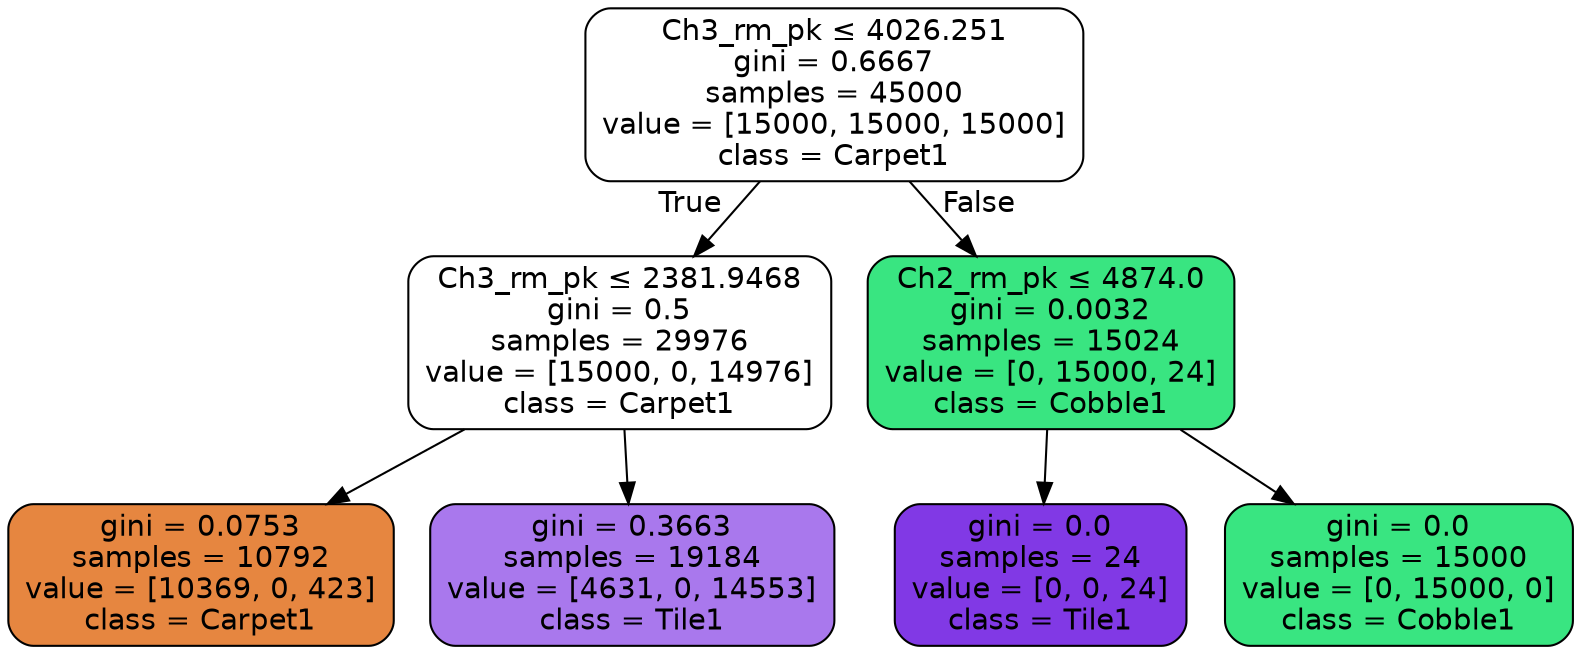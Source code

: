 digraph Tree {
node [shape=box, style="filled, rounded", color="black", fontname=helvetica] ;
edge [fontname=helvetica] ;
0 [label=<Ch3_rm_pk &le; 4026.251<br/>gini = 0.6667<br/>samples = 45000<br/>value = [15000, 15000, 15000]<br/>class = Carpet1>, fillcolor="#e5813900"] ;
1 [label=<Ch3_rm_pk &le; 2381.9468<br/>gini = 0.5<br/>samples = 29976<br/>value = [15000, 0, 14976]<br/>class = Carpet1>, fillcolor="#e5813900"] ;
0 -> 1 [labeldistance=2.5, labelangle=45, headlabel="True"] ;
2 [label=<gini = 0.0753<br/>samples = 10792<br/>value = [10369, 0, 423]<br/>class = Carpet1>, fillcolor="#e58139f5"] ;
1 -> 2 ;
3 [label=<gini = 0.3663<br/>samples = 19184<br/>value = [4631, 0, 14553]<br/>class = Tile1>, fillcolor="#8139e5ae"] ;
1 -> 3 ;
4 [label=<Ch2_rm_pk &le; 4874.0<br/>gini = 0.0032<br/>samples = 15024<br/>value = [0, 15000, 24]<br/>class = Cobble1>, fillcolor="#39e581ff"] ;
0 -> 4 [labeldistance=2.5, labelangle=-45, headlabel="False"] ;
5 [label=<gini = 0.0<br/>samples = 24<br/>value = [0, 0, 24]<br/>class = Tile1>, fillcolor="#8139e5ff"] ;
4 -> 5 ;
6 [label=<gini = 0.0<br/>samples = 15000<br/>value = [0, 15000, 0]<br/>class = Cobble1>, fillcolor="#39e581ff"] ;
4 -> 6 ;
}